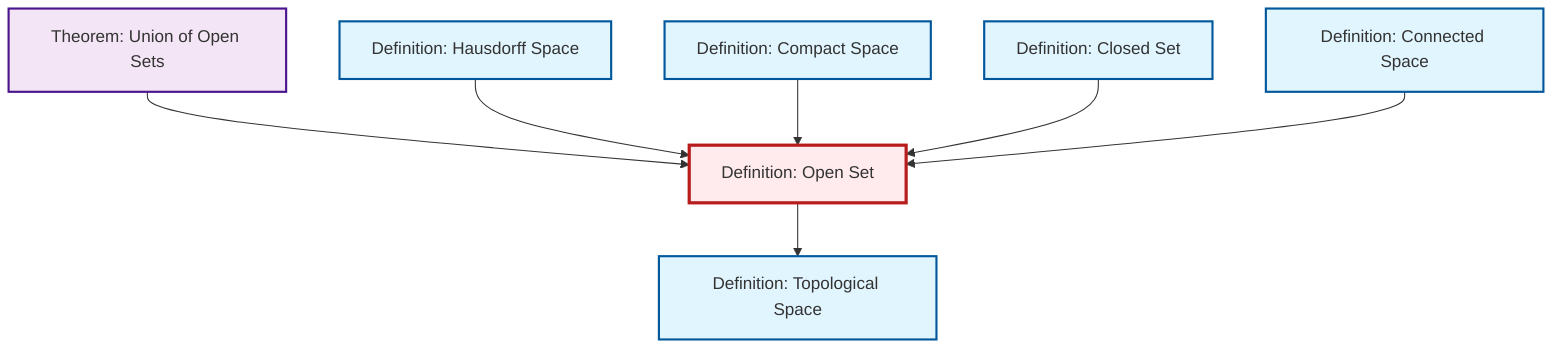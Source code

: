 graph TD
    classDef definition fill:#e1f5fe,stroke:#01579b,stroke-width:2px
    classDef theorem fill:#f3e5f5,stroke:#4a148c,stroke-width:2px
    classDef axiom fill:#fff3e0,stroke:#e65100,stroke-width:2px
    classDef example fill:#e8f5e9,stroke:#1b5e20,stroke-width:2px
    classDef current fill:#ffebee,stroke:#b71c1c,stroke-width:3px
    def-hausdorff["Definition: Hausdorff Space"]:::definition
    def-compact["Definition: Compact Space"]:::definition
    thm-union-open-sets["Theorem: Union of Open Sets"]:::theorem
    def-open-set["Definition: Open Set"]:::definition
    def-closed-set["Definition: Closed Set"]:::definition
    def-topological-space["Definition: Topological Space"]:::definition
    def-connected["Definition: Connected Space"]:::definition
    thm-union-open-sets --> def-open-set
    def-hausdorff --> def-open-set
    def-open-set --> def-topological-space
    def-compact --> def-open-set
    def-closed-set --> def-open-set
    def-connected --> def-open-set
    class def-open-set current